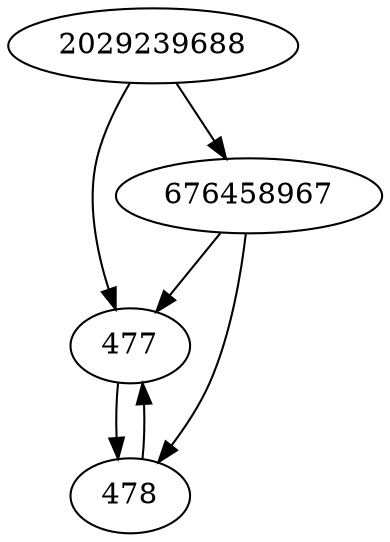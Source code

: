 strict digraph  {
2029239688;
477;
478;
676458967;
2029239688 -> 676458967;
2029239688 -> 477;
477 -> 478;
478 -> 477;
676458967 -> 478;
676458967 -> 477;
}

